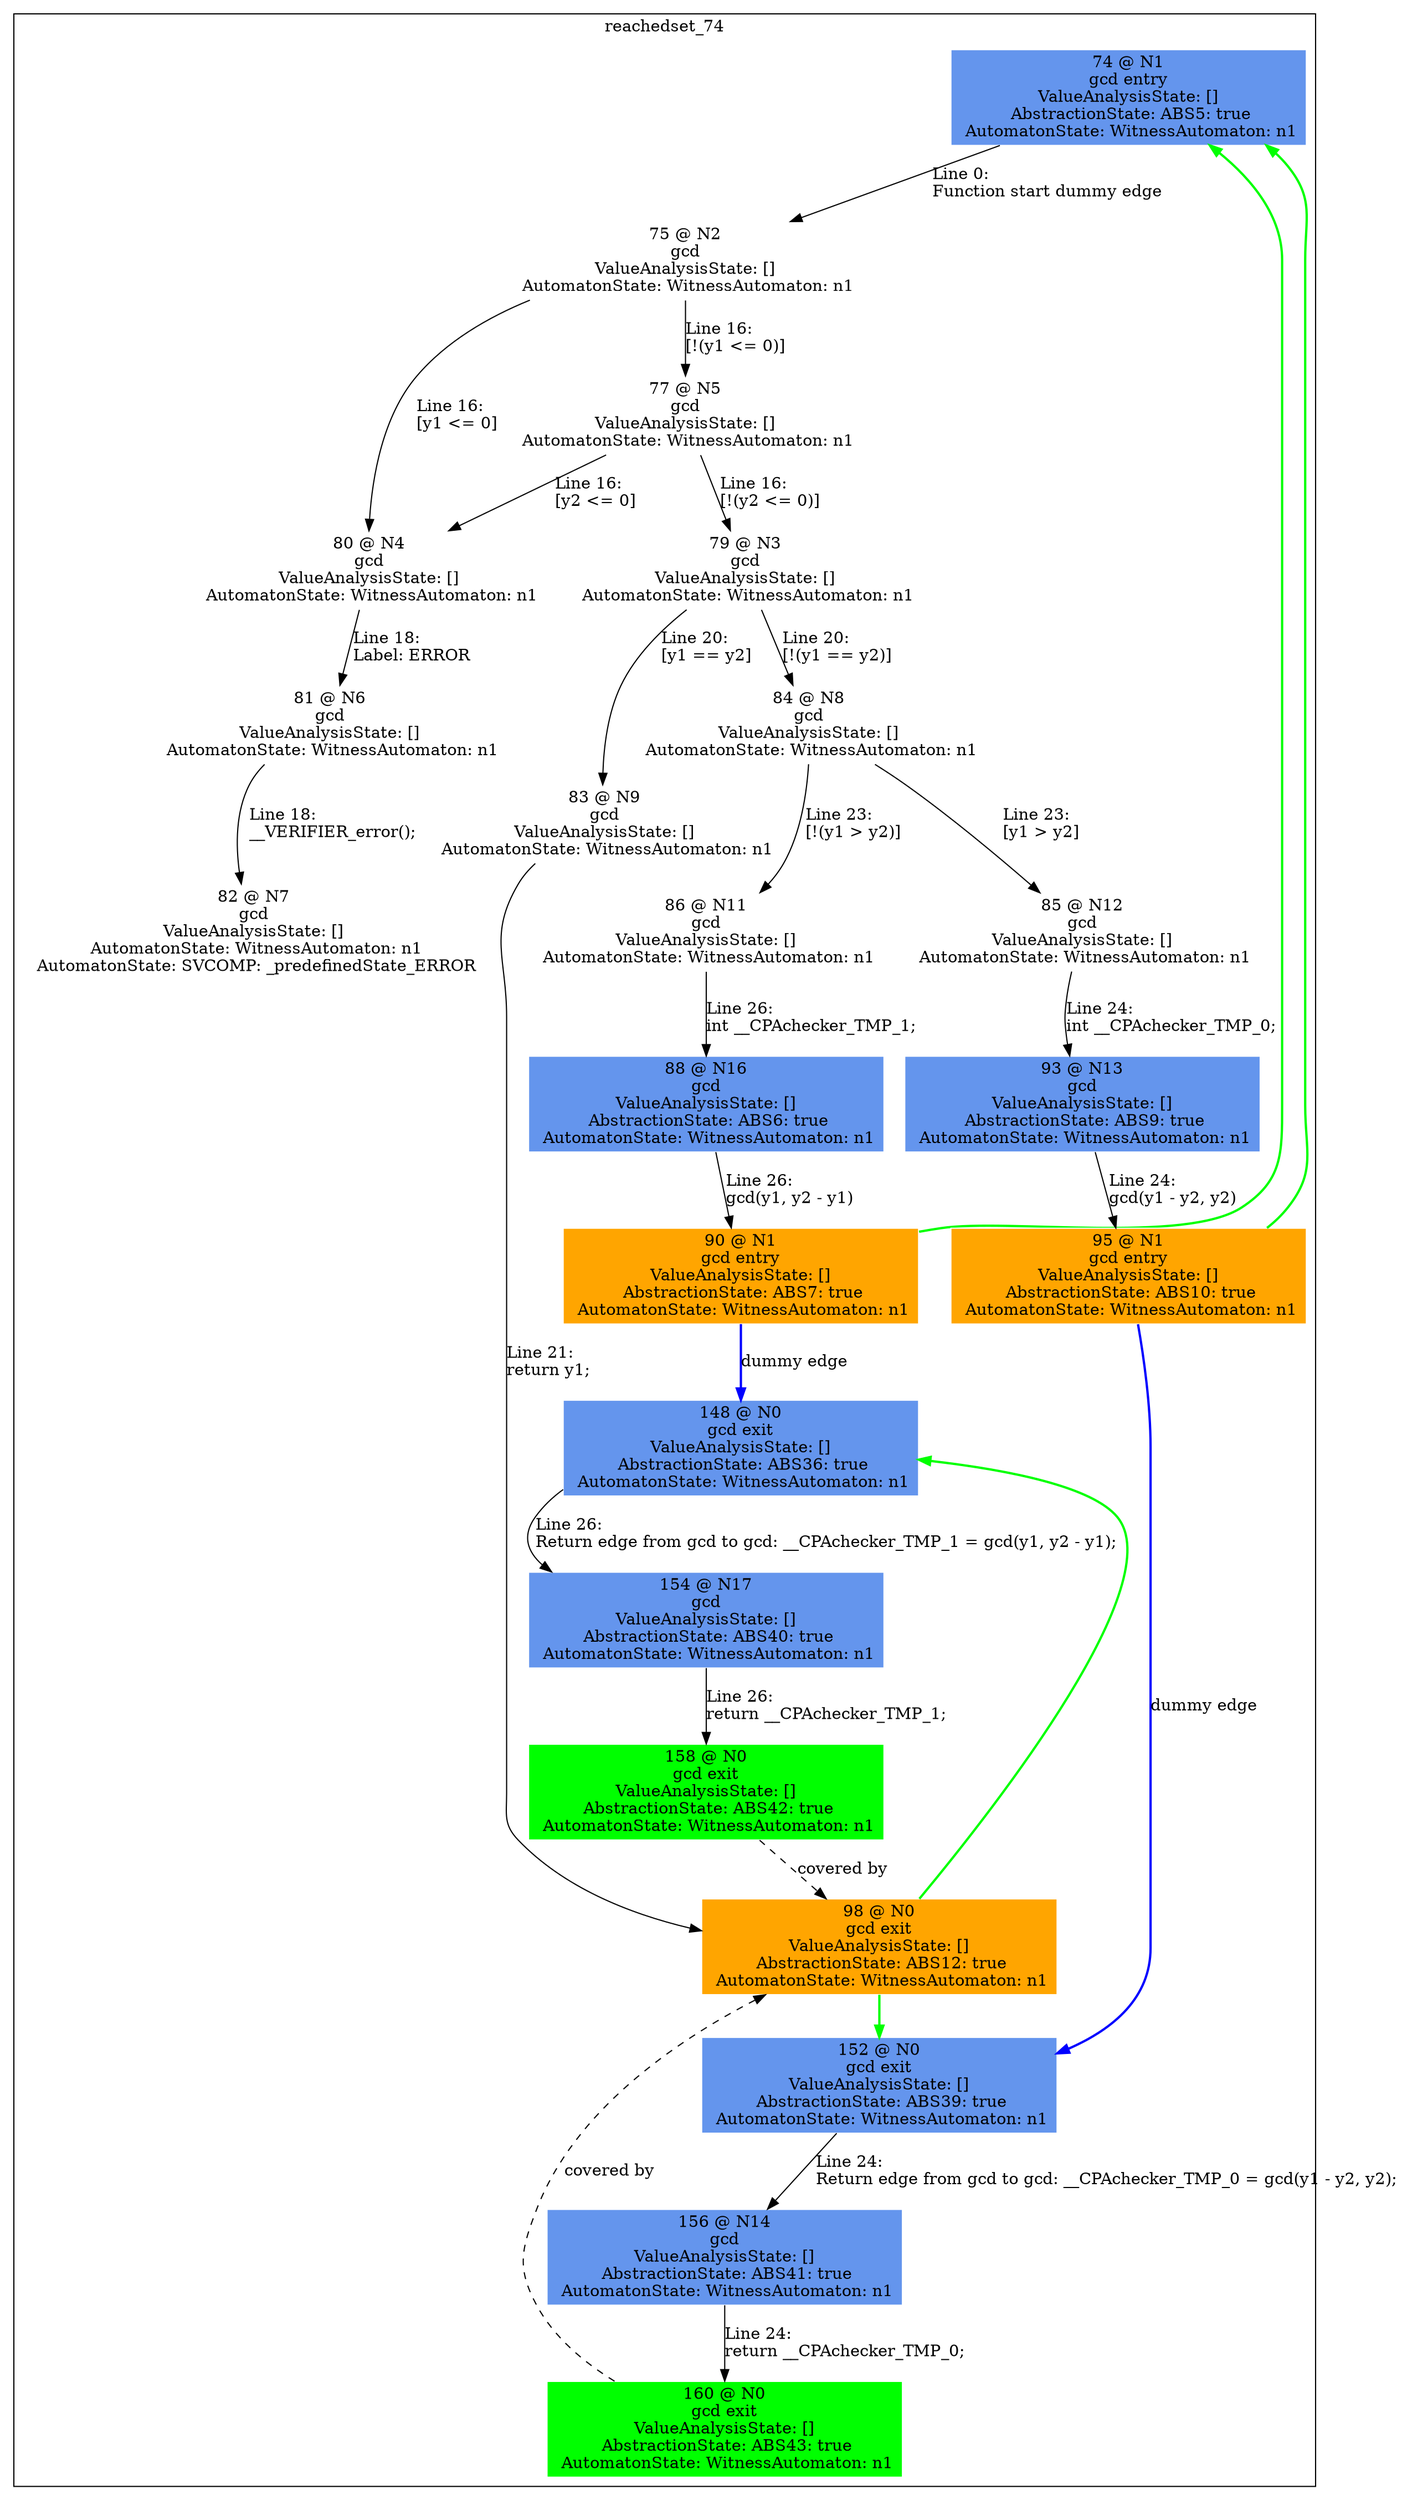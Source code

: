 digraph ARG {
node [style="filled" shape="box" color="white"]
subgraph cluster_74 {
label="reachedset_74"
74 [fillcolor="cornflowerblue" label="74 @ N1\ngcd entry\nValueAnalysisState: []\n AbstractionState: ABS5: true\n AutomatonState: WitnessAutomaton: n1\n" id="74"]
75 [label="75 @ N2\ngcd\nValueAnalysisState: []\n AutomatonState: WitnessAutomaton: n1\n" id="75"]
80 [label="80 @ N4\ngcd\nValueAnalysisState: []\n AutomatonState: WitnessAutomaton: n1\n" id="80"]
81 [label="81 @ N6\ngcd\nValueAnalysisState: []\n AutomatonState: WitnessAutomaton: n1\n" id="81"]
82 [label="82 @ N7\ngcd\nValueAnalysisState: []\n AutomatonState: WitnessAutomaton: n1\n AutomatonState: SVCOMP: _predefinedState_ERROR\n" id="82"]
77 [label="77 @ N5\ngcd\nValueAnalysisState: []\n AutomatonState: WitnessAutomaton: n1\n" id="77"]
79 [label="79 @ N3\ngcd\nValueAnalysisState: []\n AutomatonState: WitnessAutomaton: n1\n" id="79"]
84 [label="84 @ N8\ngcd\nValueAnalysisState: []\n AutomatonState: WitnessAutomaton: n1\n" id="84"]
86 [label="86 @ N11\ngcd\nValueAnalysisState: []\n AutomatonState: WitnessAutomaton: n1\n" id="86"]
88 [fillcolor="cornflowerblue" label="88 @ N16\ngcd\nValueAnalysisState: []\n AbstractionState: ABS6: true\n AutomatonState: WitnessAutomaton: n1\n" id="88"]
90 [fillcolor="orange" label="90 @ N1\ngcd entry\nValueAnalysisState: []\n AbstractionState: ABS7: true\n AutomatonState: WitnessAutomaton: n1\n" id="90"]
148 [fillcolor="cornflowerblue" label="148 @ N0\ngcd exit\nValueAnalysisState: []\n AbstractionState: ABS36: true\n AutomatonState: WitnessAutomaton: n1\n" id="148"]
154 [fillcolor="cornflowerblue" label="154 @ N17\ngcd\nValueAnalysisState: []\n AbstractionState: ABS40: true\n AutomatonState: WitnessAutomaton: n1\n" id="154"]
158 [fillcolor="green" label="158 @ N0\ngcd exit\nValueAnalysisState: []\n AbstractionState: ABS42: true\n AutomatonState: WitnessAutomaton: n1\n" id="158"]
85 [label="85 @ N12\ngcd\nValueAnalysisState: []\n AutomatonState: WitnessAutomaton: n1\n" id="85"]
93 [fillcolor="cornflowerblue" label="93 @ N13\ngcd\nValueAnalysisState: []\n AbstractionState: ABS9: true\n AutomatonState: WitnessAutomaton: n1\n" id="93"]
95 [fillcolor="orange" label="95 @ N1\ngcd entry\nValueAnalysisState: []\n AbstractionState: ABS10: true\n AutomatonState: WitnessAutomaton: n1\n" id="95"]
152 [fillcolor="cornflowerblue" label="152 @ N0\ngcd exit\nValueAnalysisState: []\n AbstractionState: ABS39: true\n AutomatonState: WitnessAutomaton: n1\n" id="152"]
156 [fillcolor="cornflowerblue" label="156 @ N14\ngcd\nValueAnalysisState: []\n AbstractionState: ABS41: true\n AutomatonState: WitnessAutomaton: n1\n" id="156"]
160 [fillcolor="green" label="160 @ N0\ngcd exit\nValueAnalysisState: []\n AbstractionState: ABS43: true\n AutomatonState: WitnessAutomaton: n1\n" id="160"]
83 [label="83 @ N9\ngcd\nValueAnalysisState: []\n AutomatonState: WitnessAutomaton: n1\n" id="83"]
98 [fillcolor="orange" label="98 @ N0\ngcd exit\nValueAnalysisState: []\n AbstractionState: ABS12: true\n AutomatonState: WitnessAutomaton: n1\n" id="98"]
74 -> 75 [label="Line 0: \lFunction start dummy edge\l" id="74 -> 75"]
75 -> 77 [label="Line 16: \l[!(y1 <= 0)]\l" id="75 -> 77"]
75 -> 80 [label="Line 16: \l[y1 <= 0]\l" id="75 -> 80"]
80 -> 81 [label="Line 18: \lLabel: ERROR\l" id="80 -> 81"]
81 -> 82 [label="Line 18: \l__VERIFIER_error();\l" id="81 -> 82"]
77 -> 79 [label="Line 16: \l[!(y2 <= 0)]\l" id="77 -> 79"]
77 -> 80 [label="Line 16: \l[y2 <= 0]\l" id="77 -> 80"]
79 -> 83 [label="Line 20: \l[y1 == y2]\l" id="79 -> 83"]
79 -> 84 [label="Line 20: \l[!(y1 == y2)]\l" id="79 -> 84"]
84 -> 85 [label="Line 23: \l[y1 > y2]\l" id="84 -> 85"]
84 -> 86 [label="Line 23: \l[!(y1 > y2)]\l" id="84 -> 86"]
86 -> 88 [label="Line 26: \lint __CPAchecker_TMP_1;\l" id="86 -> 88"]
88 -> 90 [label="Line 26: \lgcd(y1, y2 - y1)\l" id="88 -> 90"]
90 -> 148 [style="bold" color="blue" label="dummy edge" id="90 -> 148"]
148 -> 154 [label="Line 26: \lReturn edge from gcd to gcd: __CPAchecker_TMP_1 = gcd(y1, y2 - y1);\l" id="148 -> 154"]
154 -> 158 [label="Line 26: \lreturn __CPAchecker_TMP_1;\l" id="154 -> 158"]
85 -> 93 [label="Line 24: \lint __CPAchecker_TMP_0;\l" id="85 -> 93"]
93 -> 95 [label="Line 24: \lgcd(y1 - y2, y2)\l" id="93 -> 95"]
95 -> 152 [style="bold" color="blue" label="dummy edge" id="95 -> 152"]
152 -> 156 [label="Line 24: \lReturn edge from gcd to gcd: __CPAchecker_TMP_0 = gcd(y1 - y2, y2);\l" id="152 -> 156"]
156 -> 160 [label="Line 24: \lreturn __CPAchecker_TMP_0;\l" id="156 -> 160"]
83 -> 98 [label="Line 21: \lreturn y1;\l" id="83 -> 98"]
158 -> 98 [style="dashed" weight="0" label="covered by"]
160 -> 98 [style="dashed" weight="0" label="covered by"]
}
90 -> 74 [color=green style=bold]
95 -> 74 [color=green style=bold]
98 -> 152 [color=green style=bold]
98 -> 148 [color=green style=bold]
}
